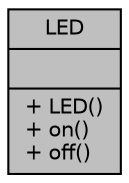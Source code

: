 digraph "LED"
{
 // LATEX_PDF_SIZE
  edge [fontname="Helvetica",fontsize="10",labelfontname="Helvetica",labelfontsize="10"];
  node [fontname="Helvetica",fontsize="10",shape=record];
  Node1 [label="{LED\n||+ LED()\l+ on()\l+ off()\l}",height=0.2,width=0.4,color="black", fillcolor="grey75", style="filled", fontcolor="black",tooltip="Controls an LED connected to a GPIO pin."];
}
